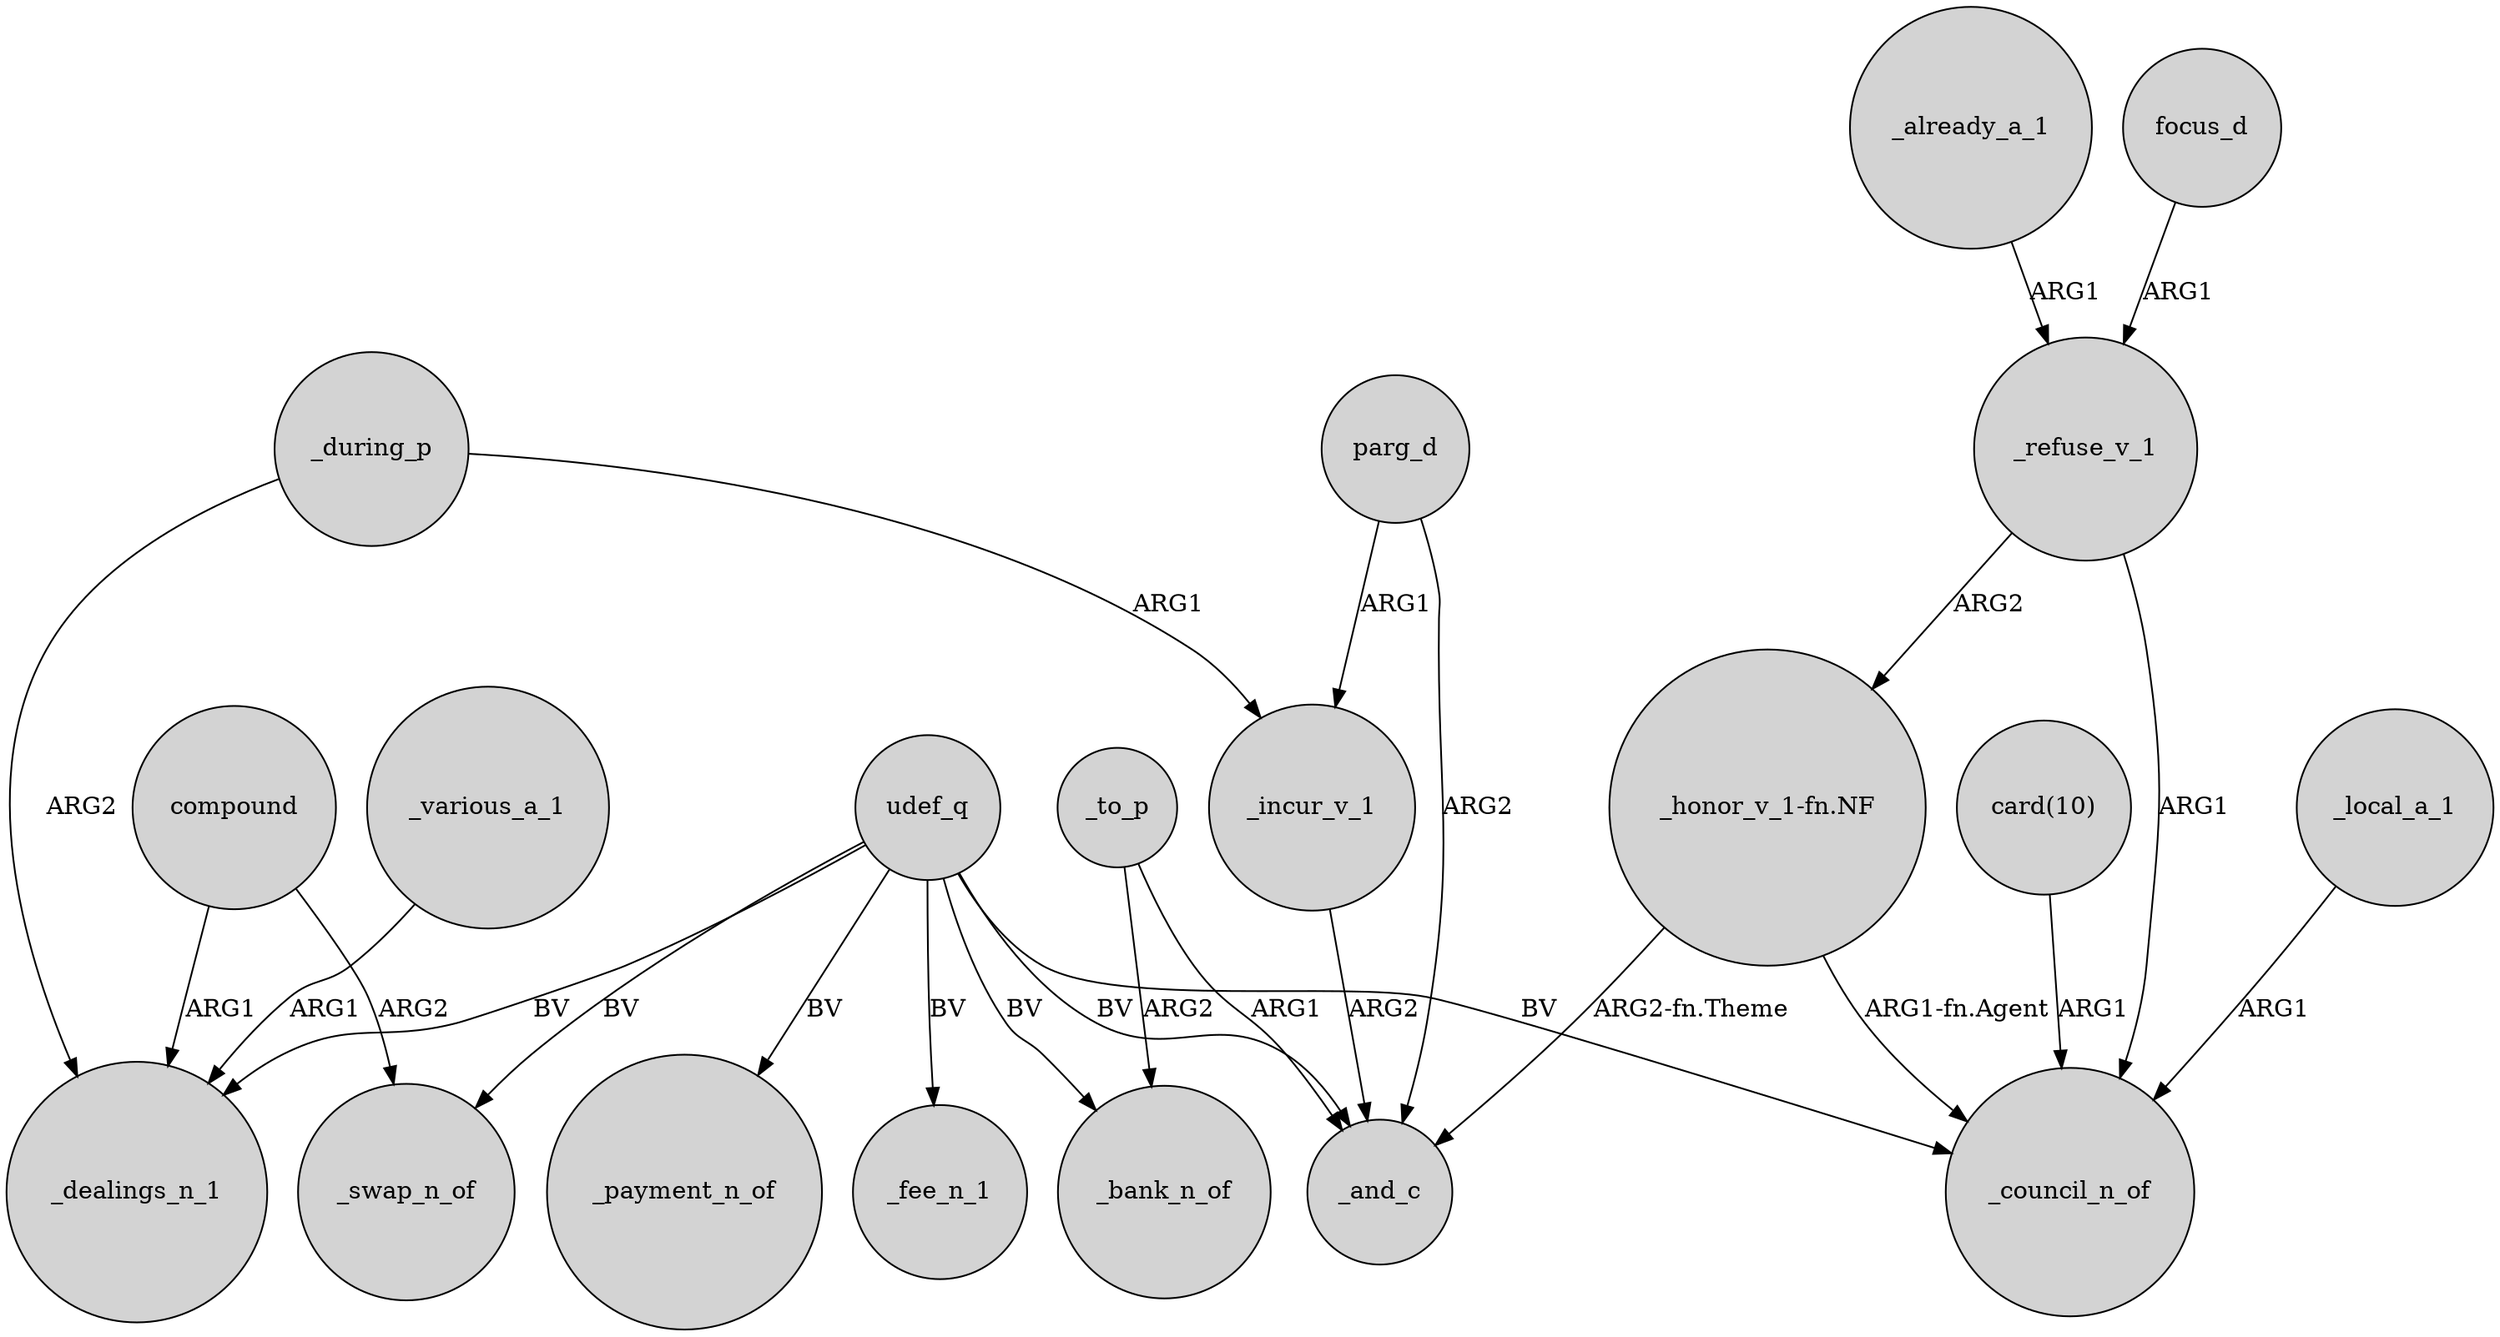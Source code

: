 digraph {
	node [shape=circle style=filled]
	compound -> _swap_n_of [label=ARG2]
	_various_a_1 -> _dealings_n_1 [label=ARG1]
	"card(10)" -> _council_n_of [label=ARG1]
	udef_q -> _fee_n_1 [label=BV]
	parg_d -> _incur_v_1 [label=ARG1]
	udef_q -> _council_n_of [label=BV]
	_during_p -> _incur_v_1 [label=ARG1]
	_during_p -> _dealings_n_1 [label=ARG2]
	_already_a_1 -> _refuse_v_1 [label=ARG1]
	_local_a_1 -> _council_n_of [label=ARG1]
	parg_d -> _and_c [label=ARG2]
	_refuse_v_1 -> _council_n_of [label=ARG1]
	_refuse_v_1 -> "_honor_v_1-fn.NF" [label=ARG2]
	"_honor_v_1-fn.NF" -> _and_c [label="ARG2-fn.Theme"]
	udef_q -> _payment_n_of [label=BV]
	_to_p -> _bank_n_of [label=ARG2]
	"_honor_v_1-fn.NF" -> _council_n_of [label="ARG1-fn.Agent"]
	_incur_v_1 -> _and_c [label=ARG2]
	compound -> _dealings_n_1 [label=ARG1]
	focus_d -> _refuse_v_1 [label=ARG1]
	udef_q -> _and_c [label=BV]
	udef_q -> _dealings_n_1 [label=BV]
	udef_q -> _bank_n_of [label=BV]
	_to_p -> _and_c [label=ARG1]
	udef_q -> _swap_n_of [label=BV]
}
